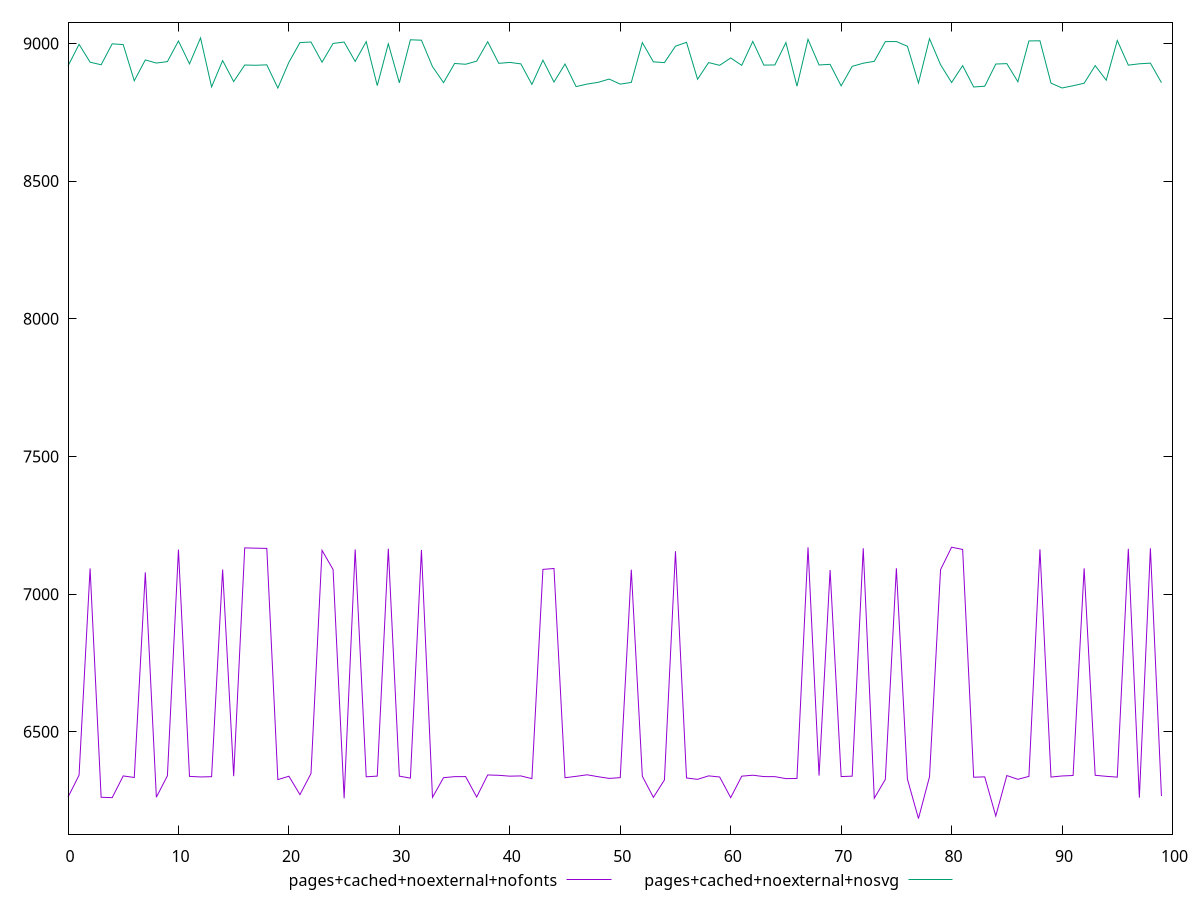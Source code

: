 reset
set terminal svg size 640, 500
set output "reprap/largest-contentful-paint/comparison/line/6_vs_7.svg"

$pagesCachedNoexternalNofonts <<EOF
0 6262.7094000000025
1 6342.559099999999
2 7093.539500000001
3 6262.4967
4 6261.080300000001
5 6340.053700000002
6 6334.32885
7 7079.222500000001
8 6262.7536
9 6340.485000000002
10 7161.6764
11 6338.3391999999985
12 6336.2911
13 6337.2450499999995
14 7089.522999999999
15 6338.9945
16 7168.043250000002
17 7167.039350000001
18 7166.251150000002
19 6326.596850000002
20 6338.906950000002
21 6272.066699999999
22 6348.708000000002
23 7159.077449999999
24 7089.460999999999
25 6258.772150000001
26 7162.5551000000005
27 6336.8162
28 6339.332550000001
29 7165.213200000001
30 6339.154850000001
31 6331.92395
32 7160.6071
33 6262.187749999999
34 6333.663100000002
35 6337.355050000002
36 6337.575350000001
37 6263.468000000001
38 6343.47
39 6342.24595
40 6339.117100000001
41 6340.010099999999
42 6330.1126
43 7090.005499999999
44 7093.219999999999
45 6333.483049999998
46 6338.508850000001
47 6344.105150000001
48 6337.116349999999
49 6330.997700000002
50 6333.771999999998
51 7088.970500000001
52 6338.870650000001
53 6262.161499999998
54 6325.293100000002
55 7155.7186
56 6332.506100000001
57 6327.535350000002
58 6340.205349999999
59 6336.1475
60 6261.1968
61 6339.125550000001
62 6342.596949999999
63 6337.58115
64 6337.416999999998
65 6330.19
66 6330.825849999999
67 7170.085649999999
68 6341.018499999998
69 7087.647000000003
70 6337.680049999998
71 6339.139449999999
72 7166.701449999999
73 6258.8796
74 6327.505349999998
75 7094.146500000001
76 6328.4515
77 6185.3243
78 6336.750650000004
79 7088.966000000002
80 7170.52905
81 7162.435199999998
82 6335.290150000002
83 6336.580350000001
84 6194.440400000001
85 6341.343249999999
86 6327.675049999998
87 6338.2842
88 7162.8123
89 6335.905349999999
90 6339.8252999999995
91 6341.531199999999
92 7094.0525
93 6342.351050000001
94 6338.530000000001
95 6335.6775
96 7164.572100000001
97 6261.183950000001
98 7166.547549999999
99 6267.249200000001
EOF

$pagesCachedNoexternalNosvg <<EOF
0 8917.91415
1 8996.594249999998
2 8931.899549999998
3 8922.3831
4 8998.537199999999
5 8995.566250000003
6 8864.372299999999
7 8940.096449999997
8 8928.7407
9 8933.867849999999
10 9008.735999999999
11 8925.6657
12 9019.975449999998
13 8842.000950000001
14 8937.686399999999
15 8861.461250000004
16 8921.592149999999
17 8920.596150000001
18 8922.167250000002
19 8837.979899999998
20 8931.673349999997
21 9002.90205
22 9005.14975
23 8931.756749999999
24 8999.92105
25 9004.852499999999
26 8934.541200000001
27 9006.523000000001
28 8846.764299999999
29 8998.697000000002
30 8856.9861
31 9013.16075
32 9011.631899999998
33 8915.691450000002
34 8857.466800000002
35 8927.100300000002
36 8924.3286
37 8935.609349999999
38 9006.066350000001
39 8927.622600000002
40 8930.976449999998
41 8925.720449999999
42 8851.168750000003
43 8939.151149999998
44 8859.72365
45 8925.184800000003
46 8843.150350000004
47 8852.38635
48 8858.6895
49 8870.50395
50 8852.134150000002
51 8858.2857
52 9002.9202
53 8933.112299999999
54 8930.19135
55 8989.944749999999
56 9003.940450000002
57 8869.92475
58 8930.373749999999
59 8920.432499999999
60 8947.168950000001
61 8920.261650000002
62 9007.2638
63 8921.289150000002
64 8921.771699999998
65 9003.049250000002
66 8844.725500000002
67 9014.857400000003
68 8921.748
69 8924.0124
70 8845.810749999999
71 8916.664200000001
72 8928.1374
73 8934.971850000002
74 9006.4424
75 9006.803000000002
76 8989.59
77 8856.1502
78 9017.14905
79 8922.7689
80 8858.063649999998
81 8919.190349999999
82 8841.7445
83 8844.49795
84 8925.124950000001
85 8926.558649999999
86 8860.763849999998
87 9008.949650000002
88 9009.534350000002
89 8855.703449999997
90 8838.102899999998
91 8846.337649999998
92 8855.37775
93 8919.395400000001
94 8866.3204
95 9010.641749999999
96 8921.09865
97 8925.988650000001
98 8928.31455
99 8857.3193
EOF

set key outside below
set yrange [6128.631277:9076.668472999998]

plot \
  $pagesCachedNoexternalNofonts title "pages+cached+noexternal+nofonts" with line, \
  $pagesCachedNoexternalNosvg title "pages+cached+noexternal+nosvg" with line, \


reset